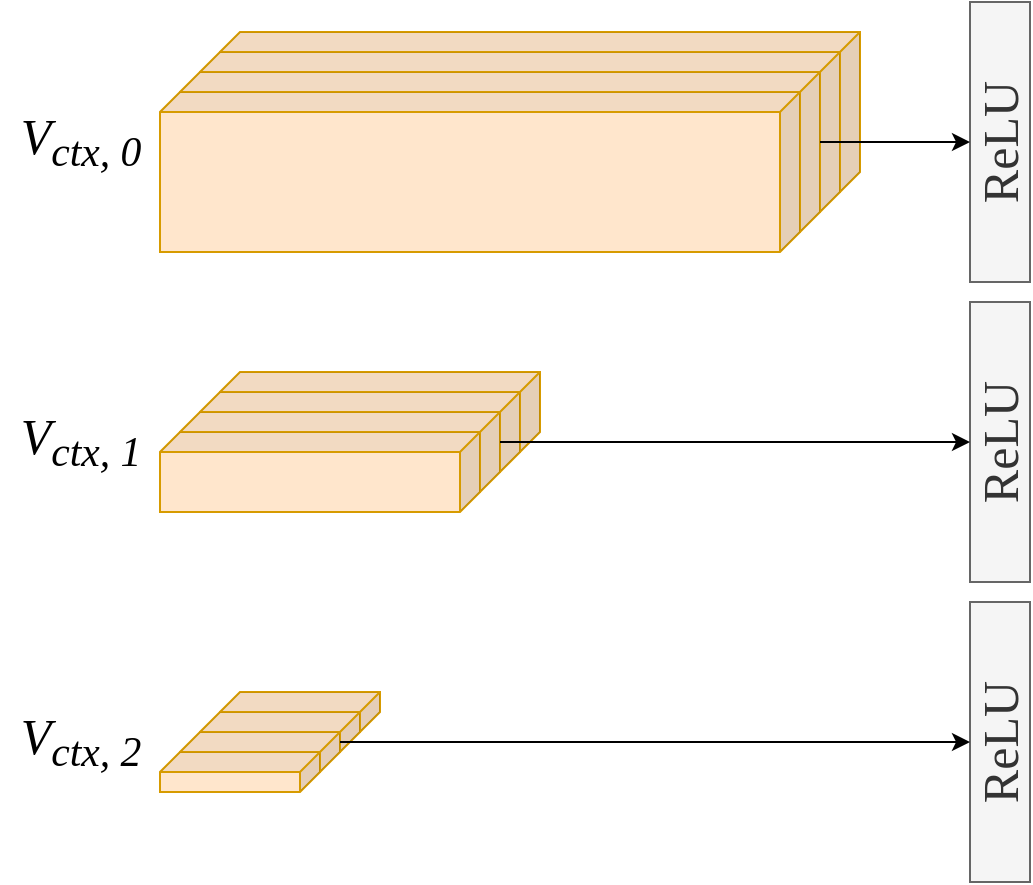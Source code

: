 <mxfile version="26.1.0">
  <diagram name="第 1 页" id="hFESBxfqleNxEhK8VXsM">
    <mxGraphModel dx="2194" dy="1214" grid="1" gridSize="10" guides="1" tooltips="1" connect="1" arrows="1" fold="1" page="1" pageScale="1" pageWidth="1600" pageHeight="900" math="0" shadow="0">
      <root>
        <mxCell id="0" />
        <mxCell id="1" parent="0" />
        <mxCell id="UW59TpsnFUn9pXLaUZdh-2" value="" style="group" vertex="1" connectable="0" parent="1">
          <mxGeometry x="130" y="140" width="350" height="110" as="geometry" />
        </mxCell>
        <mxCell id="UW59TpsnFUn9pXLaUZdh-3" value="Left View" style="shape=cube;whiteSpace=wrap;html=1;boundedLbl=1;backgroundOutline=1;darkOpacity=0.05;darkOpacity2=0.1;flipH=1;size=10;fillColor=#ffe6cc;strokeColor=#d79b00;align=center;verticalAlign=middle;fontFamily=Times New Roman;fontSize=25;fontColor=default;" vertex="1" parent="UW59TpsnFUn9pXLaUZdh-2">
          <mxGeometry x="30" width="320" height="80" as="geometry" />
        </mxCell>
        <mxCell id="UW59TpsnFUn9pXLaUZdh-4" value="Back View" style="shape=cube;whiteSpace=wrap;html=1;boundedLbl=1;backgroundOutline=1;darkOpacity=0.05;darkOpacity2=0.1;flipH=1;size=10;fillColor=#ffe6cc;strokeColor=#d79b00;align=center;verticalAlign=middle;fontFamily=Times New Roman;fontSize=25;fontColor=default;" vertex="1" parent="UW59TpsnFUn9pXLaUZdh-2">
          <mxGeometry x="20" y="10" width="320" height="80" as="geometry" />
        </mxCell>
        <mxCell id="UW59TpsnFUn9pXLaUZdh-5" value="" style="shape=cube;whiteSpace=wrap;html=1;boundedLbl=1;backgroundOutline=1;darkOpacity=0.05;darkOpacity2=0.1;flipH=1;size=10;fillColor=#ffe6cc;strokeColor=#d79b00;fontSize=25;fontFamily=Times New Roman;" vertex="1" parent="UW59TpsnFUn9pXLaUZdh-2">
          <mxGeometry x="10" y="20" width="320" height="80" as="geometry" />
        </mxCell>
        <mxCell id="UW59TpsnFUn9pXLaUZdh-6" value="" style="shape=cube;whiteSpace=wrap;html=1;boundedLbl=1;backgroundOutline=1;darkOpacity=0.05;darkOpacity2=0.1;flipH=1;size=10;fillColor=#ffe6cc;strokeColor=#d79b00;fontFamily=Times New Roman;fontSize=25;" vertex="1" parent="UW59TpsnFUn9pXLaUZdh-2">
          <mxGeometry y="30" width="320" height="80" as="geometry" />
        </mxCell>
        <mxCell id="UW59TpsnFUn9pXLaUZdh-12" value="" style="group" vertex="1" connectable="0" parent="1">
          <mxGeometry x="130" y="310" width="190" height="70" as="geometry" />
        </mxCell>
        <mxCell id="UW59TpsnFUn9pXLaUZdh-13" value="" style="shape=cube;whiteSpace=wrap;html=1;boundedLbl=1;backgroundOutline=1;darkOpacity=0.05;darkOpacity2=0.1;flipH=1;size=10;fillColor=#ffe6cc;strokeColor=#d79b00;fontFamily=Times New Roman;fontSize=25;" vertex="1" parent="UW59TpsnFUn9pXLaUZdh-12">
          <mxGeometry x="30" width="160" height="40" as="geometry" />
        </mxCell>
        <mxCell id="UW59TpsnFUn9pXLaUZdh-14" value="" style="shape=cube;whiteSpace=wrap;html=1;boundedLbl=1;backgroundOutline=1;darkOpacity=0.05;darkOpacity2=0.1;flipH=1;size=10;fillColor=#ffe6cc;strokeColor=#d79b00;fontFamily=Times New Roman;fontSize=25;" vertex="1" parent="UW59TpsnFUn9pXLaUZdh-12">
          <mxGeometry x="20" y="10" width="160" height="40" as="geometry" />
        </mxCell>
        <mxCell id="UW59TpsnFUn9pXLaUZdh-15" value="" style="shape=cube;whiteSpace=wrap;html=1;boundedLbl=1;backgroundOutline=1;darkOpacity=0.05;darkOpacity2=0.1;flipH=1;size=10;fillColor=#ffe6cc;strokeColor=#d79b00;fontFamily=Times New Roman;fontSize=25;" vertex="1" parent="UW59TpsnFUn9pXLaUZdh-12">
          <mxGeometry x="10" y="20" width="160" height="40" as="geometry" />
        </mxCell>
        <mxCell id="UW59TpsnFUn9pXLaUZdh-16" value="" style="shape=cube;whiteSpace=wrap;html=1;boundedLbl=1;backgroundOutline=1;darkOpacity=0.05;darkOpacity2=0.1;flipH=1;size=10;fillColor=#ffe6cc;strokeColor=#d79b00;fontFamily=Times New Roman;fontSize=25;" vertex="1" parent="UW59TpsnFUn9pXLaUZdh-12">
          <mxGeometry y="30" width="160" height="40" as="geometry" />
        </mxCell>
        <mxCell id="UW59TpsnFUn9pXLaUZdh-22" value="&lt;i style=&quot;font-family: &amp;quot;Times New Roman&amp;quot;; font-size: 25px;&quot;&gt;V&lt;sub&gt;ctx, 2&lt;/sub&gt;&lt;/i&gt;" style="text;html=1;align=center;verticalAlign=middle;resizable=0;points=[];autosize=1;strokeColor=none;fillColor=none;" vertex="1" parent="1">
          <mxGeometry x="50" y="470" width="80" height="50" as="geometry" />
        </mxCell>
        <mxCell id="UW59TpsnFUn9pXLaUZdh-23" value="" style="group" vertex="1" connectable="0" parent="1">
          <mxGeometry x="130" y="470" width="110" height="50" as="geometry" />
        </mxCell>
        <mxCell id="UW59TpsnFUn9pXLaUZdh-18" value="" style="shape=cube;whiteSpace=wrap;html=1;boundedLbl=1;backgroundOutline=1;darkOpacity=0.05;darkOpacity2=0.1;flipH=1;size=10;fillColor=#ffe6cc;strokeColor=#d79b00;fontFamily=Times New Roman;fontSize=25;" vertex="1" parent="UW59TpsnFUn9pXLaUZdh-23">
          <mxGeometry x="30" width="80" height="20" as="geometry" />
        </mxCell>
        <mxCell id="UW59TpsnFUn9pXLaUZdh-19" value="" style="shape=cube;whiteSpace=wrap;html=1;boundedLbl=1;backgroundOutline=1;darkOpacity=0.05;darkOpacity2=0.1;flipH=1;size=10;fillColor=#ffe6cc;strokeColor=#d79b00;fontFamily=Times New Roman;fontSize=25;" vertex="1" parent="UW59TpsnFUn9pXLaUZdh-23">
          <mxGeometry x="20" y="10" width="80" height="20" as="geometry" />
        </mxCell>
        <mxCell id="UW59TpsnFUn9pXLaUZdh-20" value="" style="shape=cube;whiteSpace=wrap;html=1;boundedLbl=1;backgroundOutline=1;darkOpacity=0.05;darkOpacity2=0.1;flipH=1;size=10;fillColor=#ffe6cc;strokeColor=#d79b00;fontFamily=Times New Roman;fontSize=25;" vertex="1" parent="UW59TpsnFUn9pXLaUZdh-23">
          <mxGeometry x="10" y="20" width="80" height="20" as="geometry" />
        </mxCell>
        <mxCell id="UW59TpsnFUn9pXLaUZdh-21" value="" style="shape=cube;whiteSpace=wrap;html=1;boundedLbl=1;backgroundOutline=1;darkOpacity=0.05;darkOpacity2=0.1;flipH=1;size=10;fillColor=#ffe6cc;strokeColor=#d79b00;fontFamily=Times New Roman;fontSize=25;" vertex="1" parent="UW59TpsnFUn9pXLaUZdh-23">
          <mxGeometry y="30" width="80" height="20" as="geometry" />
        </mxCell>
        <mxCell id="UW59TpsnFUn9pXLaUZdh-25" value="&lt;i style=&quot;font-family: &amp;quot;Times New Roman&amp;quot;; font-size: 25px;&quot;&gt;V&lt;sub&gt;ctx, 1&lt;/sub&gt;&lt;/i&gt;" style="text;html=1;align=center;verticalAlign=middle;resizable=0;points=[];autosize=1;strokeColor=none;fillColor=none;" vertex="1" parent="1">
          <mxGeometry x="50" y="320" width="80" height="50" as="geometry" />
        </mxCell>
        <mxCell id="UW59TpsnFUn9pXLaUZdh-26" value="&lt;i style=&quot;font-family: &amp;quot;Times New Roman&amp;quot;; font-size: 25px;&quot;&gt;V&lt;sub&gt;ctx, 0&lt;/sub&gt;&lt;/i&gt;" style="text;html=1;align=center;verticalAlign=middle;resizable=0;points=[];autosize=1;strokeColor=none;fillColor=none;" vertex="1" parent="1">
          <mxGeometry x="50" y="170" width="80" height="50" as="geometry" />
        </mxCell>
        <mxCell id="UW59TpsnFUn9pXLaUZdh-27" value="ReLU" style="rounded=1;whiteSpace=wrap;html=1;rotation=-90;fontFamily=Times New Roman;fontSize=25;arcSize=0;fillColor=#f5f5f5;strokeColor=#666666;fontColor=#333333;" vertex="1" parent="1">
          <mxGeometry x="480" y="180" width="140" height="30" as="geometry" />
        </mxCell>
        <mxCell id="UW59TpsnFUn9pXLaUZdh-29" style="edgeStyle=orthogonalEdgeStyle;rounded=0;orthogonalLoop=1;jettySize=auto;html=1;exitX=0;exitY=0;exitDx=0;exitDy=35;exitPerimeter=0;entryX=0.5;entryY=0;entryDx=0;entryDy=0;" edge="1" parent="1" source="UW59TpsnFUn9pXLaUZdh-5" target="UW59TpsnFUn9pXLaUZdh-27">
          <mxGeometry relative="1" as="geometry" />
        </mxCell>
        <mxCell id="UW59TpsnFUn9pXLaUZdh-30" value="ReLU" style="rounded=1;whiteSpace=wrap;html=1;rotation=-90;fontFamily=Times New Roman;fontSize=25;arcSize=0;fillColor=#f5f5f5;strokeColor=#666666;fontColor=#333333;" vertex="1" parent="1">
          <mxGeometry x="480" y="330" width="140" height="30" as="geometry" />
        </mxCell>
        <mxCell id="UW59TpsnFUn9pXLaUZdh-32" style="edgeStyle=orthogonalEdgeStyle;rounded=0;orthogonalLoop=1;jettySize=auto;html=1;exitX=0;exitY=0;exitDx=0;exitDy=15;exitPerimeter=0;entryX=0.5;entryY=0;entryDx=0;entryDy=0;" edge="1" parent="1" source="UW59TpsnFUn9pXLaUZdh-15" target="UW59TpsnFUn9pXLaUZdh-30">
          <mxGeometry relative="1" as="geometry" />
        </mxCell>
        <mxCell id="UW59TpsnFUn9pXLaUZdh-33" value="ReLU" style="rounded=1;whiteSpace=wrap;html=1;rotation=-90;fontFamily=Times New Roman;fontSize=25;arcSize=0;fillColor=#f5f5f5;strokeColor=#666666;fontColor=#333333;" vertex="1" parent="1">
          <mxGeometry x="480" y="480" width="140" height="30" as="geometry" />
        </mxCell>
        <mxCell id="UW59TpsnFUn9pXLaUZdh-35" style="edgeStyle=orthogonalEdgeStyle;rounded=0;orthogonalLoop=1;jettySize=auto;html=1;exitX=0;exitY=0;exitDx=0;exitDy=5;exitPerimeter=0;entryX=0.5;entryY=0;entryDx=0;entryDy=0;" edge="1" parent="1" source="UW59TpsnFUn9pXLaUZdh-20" target="UW59TpsnFUn9pXLaUZdh-33">
          <mxGeometry relative="1" as="geometry" />
        </mxCell>
      </root>
    </mxGraphModel>
  </diagram>
</mxfile>
